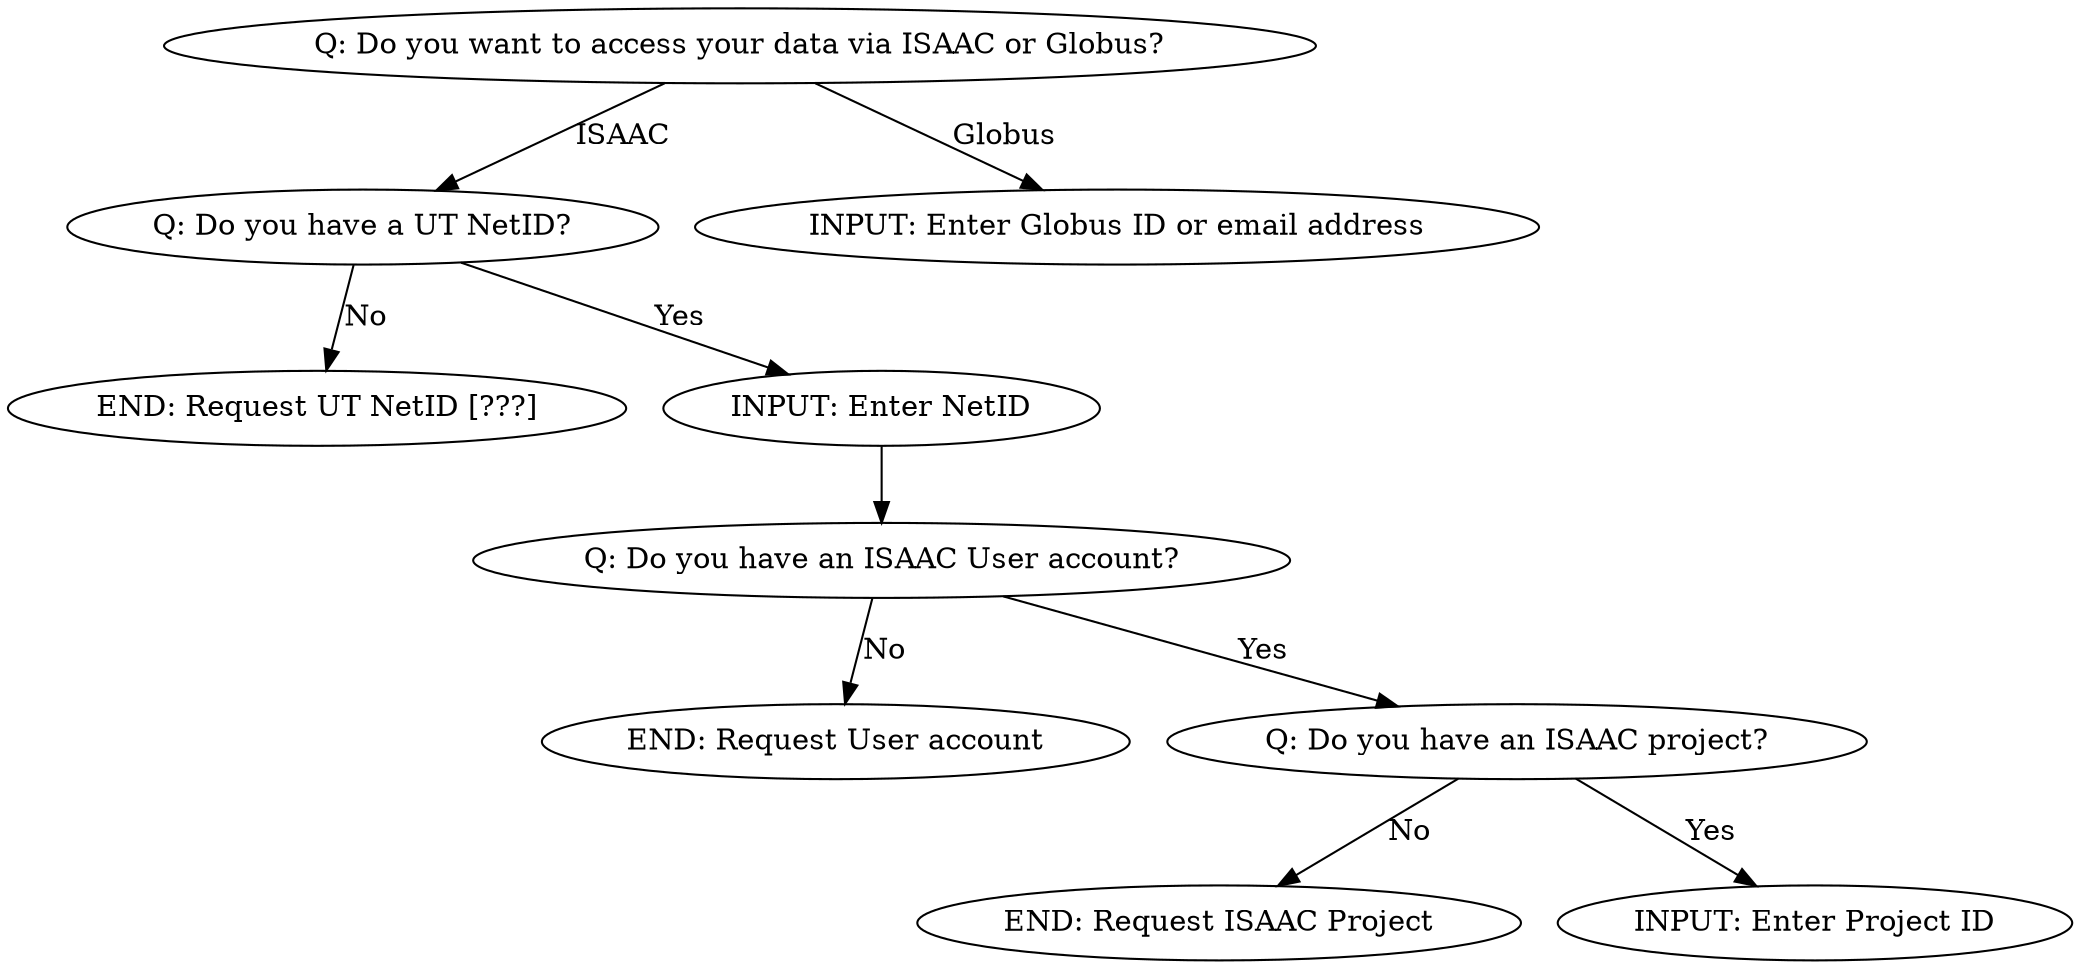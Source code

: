 digraph g {
    /* Nodes */
    e1 [label="END: Request UT NetID [???]"]
    e2 [label="END: Request ISAAC Project"]
    e3 [label="END: Request User account"]

    isaac_or_globus [label="Q: Do you want to access your data via ISAAC or Globus?"]

    do_you_have_a_ut_netid [label="Q: Do you have a UT NetID?"]
    do_you_have_a_project [label="Q: Do you have an ISAAC project?"]

    enter_globusid [label="INPUT: Enter Globus ID or email address"]
    enter_netid [label="INPUT: Enter NetID"]
    enter_project [label="INPUT: Enter Project ID"]

    isaac_user_account [label="Q: Do you have an ISAAC User account?"]

    /* Edges */
    isaac_or_globus -> enter_globusid [label="Globus"]
    isaac_or_globus -> do_you_have_a_ut_netid [label="ISAAC"]

    do_you_have_a_ut_netid -> e1 [label="No"]
    do_you_have_a_ut_netid -> enter_netid [label="Yes"]

    enter_netid -> isaac_user_account

    isaac_user_account -> e3 [label="No"]
    isaac_user_account -> do_you_have_a_project [label="Yes"]

    do_you_have_a_project -> e2 [label="No"]
    do_you_have_a_project -> enter_project [label="Yes"]
}
